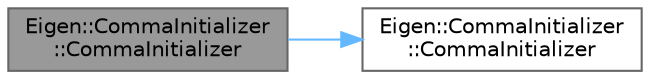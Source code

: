digraph "Eigen::CommaInitializer::CommaInitializer"
{
 // LATEX_PDF_SIZE
  bgcolor="transparent";
  edge [fontname=Helvetica,fontsize=10,labelfontname=Helvetica,labelfontsize=10];
  node [fontname=Helvetica,fontsize=10,shape=box,height=0.2,width=0.4];
  rankdir="LR";
  Node1 [id="Node000001",label="Eigen::CommaInitializer\l::CommaInitializer",height=0.2,width=0.4,color="gray40", fillcolor="grey60", style="filled", fontcolor="black",tooltip=" "];
  Node1 -> Node2 [id="edge2_Node000001_Node000002",color="steelblue1",style="solid",tooltip=" "];
  Node2 [id="Node000002",label="Eigen::CommaInitializer\l::CommaInitializer",height=0.2,width=0.4,color="grey40", fillcolor="white", style="filled",URL="$struct_eigen_1_1_comma_initializer.html#aed4e19a5d8bb35516c08385e67feae00",tooltip=" "];
}
